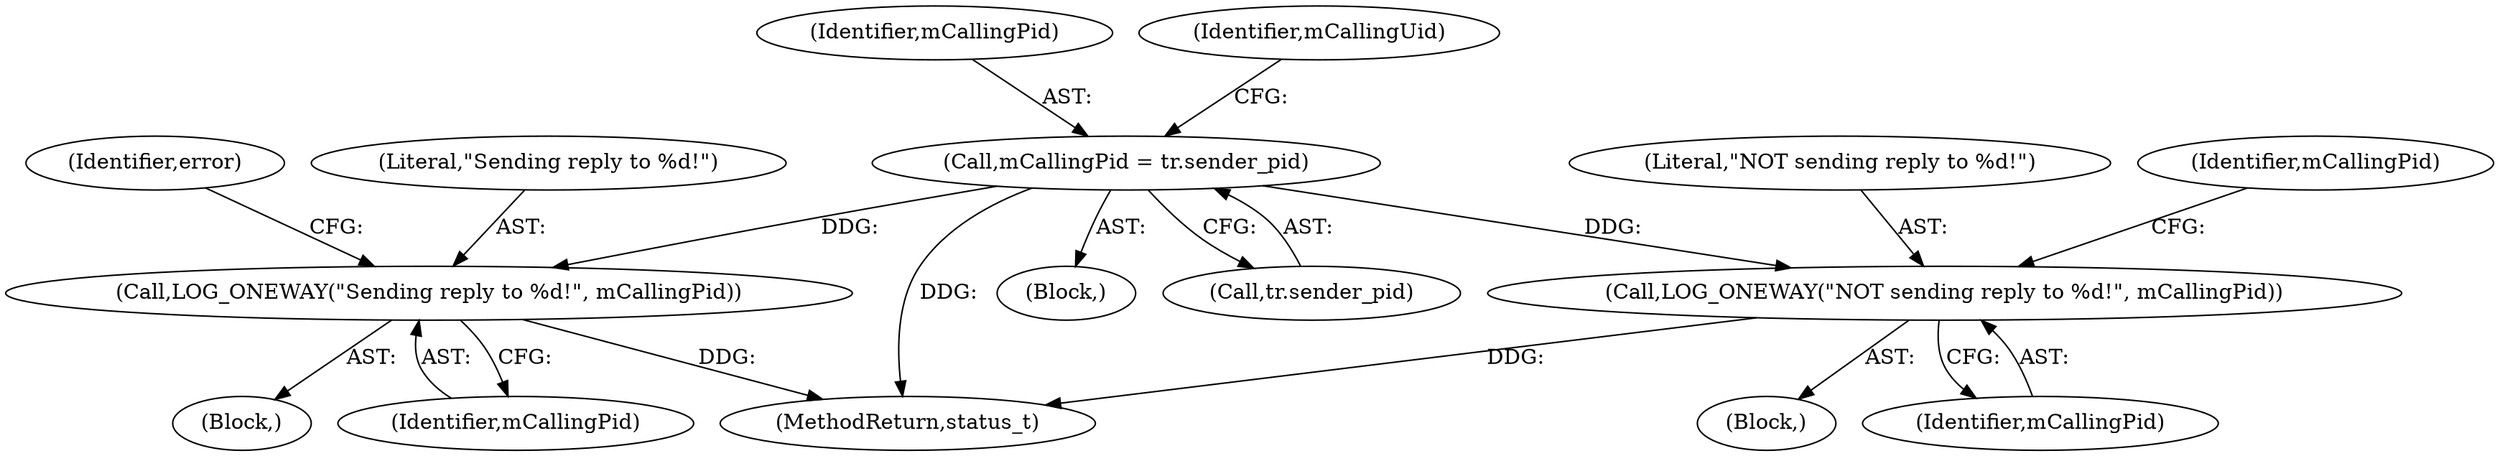 digraph "0_Android_a59b827869a2ea04022dd225007f29af8d61837a@API" {
"1000324" [label="(Call,mCallingPid = tr.sender_pid)"];
"1000472" [label="(Call,LOG_ONEWAY(\"Sending reply to %d!\", mCallingPid))"];
"1000486" [label="(Call,LOG_ONEWAY(\"NOT sending reply to %d!\", mCallingPid))"];
"1000474" [label="(Identifier,mCallingPid)"];
"1000325" [label="(Identifier,mCallingPid)"];
"1000477" [label="(Identifier,error)"];
"1000330" [label="(Identifier,mCallingUid)"];
"1000258" [label="(Block,)"];
"1000485" [label="(Block,)"];
"1000471" [label="(Block,)"];
"1000487" [label="(Literal,\"NOT sending reply to %d!\")"];
"1000585" [label="(MethodReturn,status_t)"];
"1000473" [label="(Literal,\"Sending reply to %d!\")"];
"1000488" [label="(Identifier,mCallingPid)"];
"1000472" [label="(Call,LOG_ONEWAY(\"Sending reply to %d!\", mCallingPid))"];
"1000486" [label="(Call,LOG_ONEWAY(\"NOT sending reply to %d!\", mCallingPid))"];
"1000326" [label="(Call,tr.sender_pid)"];
"1000324" [label="(Call,mCallingPid = tr.sender_pid)"];
"1000490" [label="(Identifier,mCallingPid)"];
"1000324" -> "1000258"  [label="AST: "];
"1000324" -> "1000326"  [label="CFG: "];
"1000325" -> "1000324"  [label="AST: "];
"1000326" -> "1000324"  [label="AST: "];
"1000330" -> "1000324"  [label="CFG: "];
"1000324" -> "1000585"  [label="DDG: "];
"1000324" -> "1000472"  [label="DDG: "];
"1000324" -> "1000486"  [label="DDG: "];
"1000472" -> "1000471"  [label="AST: "];
"1000472" -> "1000474"  [label="CFG: "];
"1000473" -> "1000472"  [label="AST: "];
"1000474" -> "1000472"  [label="AST: "];
"1000477" -> "1000472"  [label="CFG: "];
"1000472" -> "1000585"  [label="DDG: "];
"1000486" -> "1000485"  [label="AST: "];
"1000486" -> "1000488"  [label="CFG: "];
"1000487" -> "1000486"  [label="AST: "];
"1000488" -> "1000486"  [label="AST: "];
"1000490" -> "1000486"  [label="CFG: "];
"1000486" -> "1000585"  [label="DDG: "];
}
